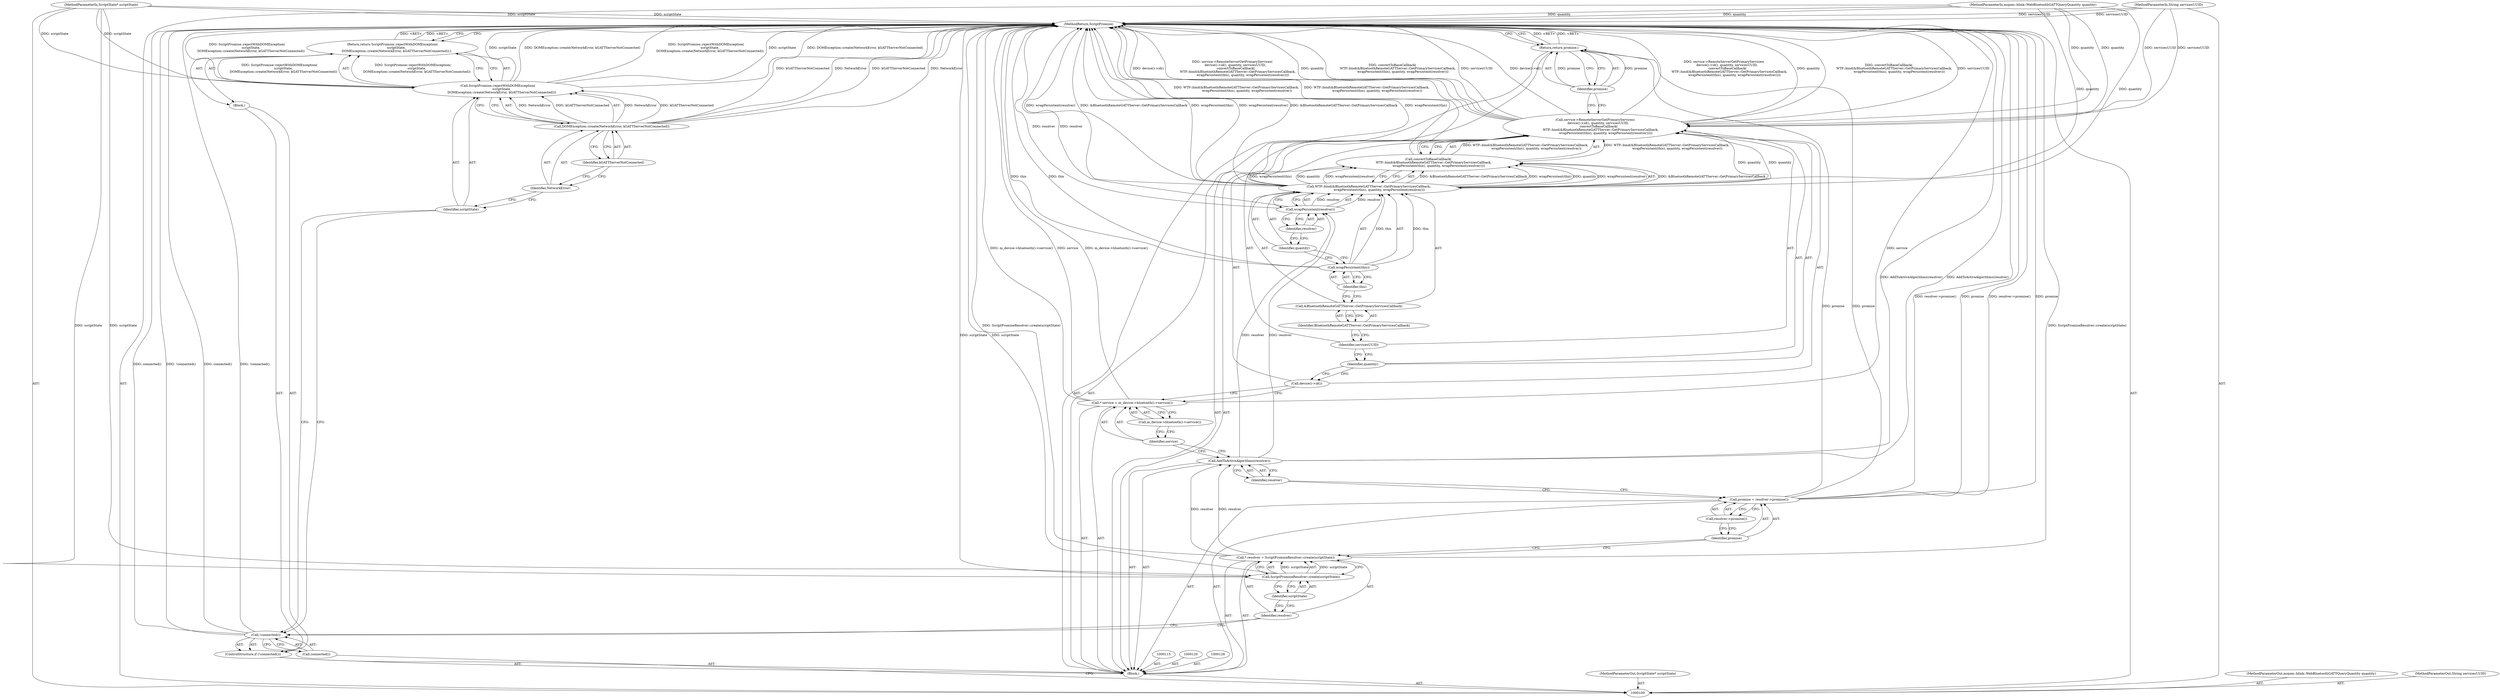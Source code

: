 digraph "0_Chrome_2bceda4948deeaed0a5a99305d0d488eb952f64f_0" {
"1000145" [label="(MethodReturn,ScriptPromise)"];
"1000116" [label="(Call,* resolver = ScriptPromiseResolver::create(scriptState))"];
"1000117" [label="(Identifier,resolver)"];
"1000118" [label="(Call,ScriptPromiseResolver::create(scriptState))"];
"1000119" [label="(Identifier,scriptState)"];
"1000121" [label="(Call,promise = resolver->promise())"];
"1000122" [label="(Identifier,promise)"];
"1000123" [label="(Call,resolver->promise())"];
"1000125" [label="(Identifier,resolver)"];
"1000124" [label="(Call,AddToActiveAlgorithms(resolver))"];
"1000127" [label="(Call,* service = m_device->bluetooth()->service())"];
"1000128" [label="(Identifier,service)"];
"1000129" [label="(Call,m_device->bluetooth()->service())"];
"1000130" [label="(Call,service->RemoteServerGetPrimaryServices(\n      device()->id(), quantity, servicesUUID,\n       convertToBaseCallback(\n           WTF::bind(&BluetoothRemoteGATTServer::GetPrimaryServicesCallback,\n                     wrapPersistent(this), quantity, wrapPersistent(resolver)))))"];
"1000132" [label="(Identifier,quantity)"];
"1000133" [label="(Identifier,servicesUUID)"];
"1000131" [label="(Call,device()->id())"];
"1000134" [label="(Call,convertToBaseCallback(\n           WTF::bind(&BluetoothRemoteGATTServer::GetPrimaryServicesCallback,\n                     wrapPersistent(this), quantity, wrapPersistent(resolver))))"];
"1000135" [label="(Call,WTF::bind(&BluetoothRemoteGATTServer::GetPrimaryServicesCallback,\n                     wrapPersistent(this), quantity, wrapPersistent(resolver)))"];
"1000136" [label="(Call,&BluetoothRemoteGATTServer::GetPrimaryServicesCallback)"];
"1000137" [label="(Identifier,BluetoothRemoteGATTServer::GetPrimaryServicesCallback)"];
"1000101" [label="(MethodParameterIn,ScriptState* scriptState)"];
"1000220" [label="(MethodParameterOut,ScriptState* scriptState)"];
"1000138" [label="(Call,wrapPersistent(this))"];
"1000139" [label="(Identifier,this)"];
"1000140" [label="(Identifier,quantity)"];
"1000141" [label="(Call,wrapPersistent(resolver))"];
"1000142" [label="(Identifier,resolver)"];
"1000143" [label="(Return,return promise;)"];
"1000144" [label="(Identifier,promise)"];
"1000102" [label="(MethodParameterIn,mojom::blink::WebBluetoothGATTQueryQuantity quantity)"];
"1000221" [label="(MethodParameterOut,mojom::blink::WebBluetoothGATTQueryQuantity quantity)"];
"1000104" [label="(Block,)"];
"1000103" [label="(MethodParameterIn,String servicesUUID)"];
"1000222" [label="(MethodParameterOut,String servicesUUID)"];
"1000105" [label="(ControlStructure,if (!connected()))"];
"1000108" [label="(Block,)"];
"1000106" [label="(Call,!connected())"];
"1000107" [label="(Call,connected())"];
"1000110" [label="(Call,ScriptPromise::rejectWithDOMException(\n        scriptState,\n        DOMException::create(NetworkError, kGATTServerNotConnected)))"];
"1000109" [label="(Return,return ScriptPromise::rejectWithDOMException(\n        scriptState,\n        DOMException::create(NetworkError, kGATTServerNotConnected));)"];
"1000111" [label="(Identifier,scriptState)"];
"1000113" [label="(Identifier,NetworkError)"];
"1000114" [label="(Identifier,kGATTServerNotConnected)"];
"1000112" [label="(Call,DOMException::create(NetworkError, kGATTServerNotConnected))"];
"1000145" -> "1000100"  [label="AST: "];
"1000145" -> "1000109"  [label="CFG: "];
"1000145" -> "1000143"  [label="CFG: "];
"1000130" -> "1000145"  [label="DDG: service->RemoteServerGetPrimaryServices(\n      device()->id(), quantity, servicesUUID,\n       convertToBaseCallback(\n           WTF::bind(&BluetoothRemoteGATTServer::GetPrimaryServicesCallback,\n                     wrapPersistent(this), quantity, wrapPersistent(resolver))))"];
"1000130" -> "1000145"  [label="DDG: quantity"];
"1000130" -> "1000145"  [label="DDG: convertToBaseCallback(\n           WTF::bind(&BluetoothRemoteGATTServer::GetPrimaryServicesCallback,\n                     wrapPersistent(this), quantity, wrapPersistent(resolver)))"];
"1000130" -> "1000145"  [label="DDG: servicesUUID"];
"1000130" -> "1000145"  [label="DDG: device()->id()"];
"1000141" -> "1000145"  [label="DDG: resolver"];
"1000106" -> "1000145"  [label="DDG: connected()"];
"1000106" -> "1000145"  [label="DDG: !connected()"];
"1000112" -> "1000145"  [label="DDG: kGATTServerNotConnected"];
"1000112" -> "1000145"  [label="DDG: NetworkError"];
"1000116" -> "1000145"  [label="DDG: ScriptPromiseResolver::create(scriptState)"];
"1000118" -> "1000145"  [label="DDG: scriptState"];
"1000121" -> "1000145"  [label="DDG: resolver->promise()"];
"1000121" -> "1000145"  [label="DDG: promise"];
"1000135" -> "1000145"  [label="DDG: wrapPersistent(resolver)"];
"1000135" -> "1000145"  [label="DDG: &BluetoothRemoteGATTServer::GetPrimaryServicesCallback"];
"1000135" -> "1000145"  [label="DDG: wrapPersistent(this)"];
"1000138" -> "1000145"  [label="DDG: this"];
"1000127" -> "1000145"  [label="DDG: m_device->bluetooth()->service()"];
"1000127" -> "1000145"  [label="DDG: service"];
"1000103" -> "1000145"  [label="DDG: servicesUUID"];
"1000102" -> "1000145"  [label="DDG: quantity"];
"1000110" -> "1000145"  [label="DDG: DOMException::create(NetworkError, kGATTServerNotConnected)"];
"1000110" -> "1000145"  [label="DDG: ScriptPromise::rejectWithDOMException(\n        scriptState,\n        DOMException::create(NetworkError, kGATTServerNotConnected))"];
"1000110" -> "1000145"  [label="DDG: scriptState"];
"1000134" -> "1000145"  [label="DDG: WTF::bind(&BluetoothRemoteGATTServer::GetPrimaryServicesCallback,\n                     wrapPersistent(this), quantity, wrapPersistent(resolver))"];
"1000101" -> "1000145"  [label="DDG: scriptState"];
"1000124" -> "1000145"  [label="DDG: AddToActiveAlgorithms(resolver)"];
"1000143" -> "1000145"  [label="DDG: <RET>"];
"1000109" -> "1000145"  [label="DDG: <RET>"];
"1000116" -> "1000104"  [label="AST: "];
"1000116" -> "1000118"  [label="CFG: "];
"1000117" -> "1000116"  [label="AST: "];
"1000118" -> "1000116"  [label="AST: "];
"1000122" -> "1000116"  [label="CFG: "];
"1000116" -> "1000145"  [label="DDG: ScriptPromiseResolver::create(scriptState)"];
"1000118" -> "1000116"  [label="DDG: scriptState"];
"1000116" -> "1000124"  [label="DDG: resolver"];
"1000117" -> "1000116"  [label="AST: "];
"1000117" -> "1000106"  [label="CFG: "];
"1000119" -> "1000117"  [label="CFG: "];
"1000118" -> "1000116"  [label="AST: "];
"1000118" -> "1000119"  [label="CFG: "];
"1000119" -> "1000118"  [label="AST: "];
"1000116" -> "1000118"  [label="CFG: "];
"1000118" -> "1000145"  [label="DDG: scriptState"];
"1000118" -> "1000116"  [label="DDG: scriptState"];
"1000101" -> "1000118"  [label="DDG: scriptState"];
"1000119" -> "1000118"  [label="AST: "];
"1000119" -> "1000117"  [label="CFG: "];
"1000118" -> "1000119"  [label="CFG: "];
"1000121" -> "1000104"  [label="AST: "];
"1000121" -> "1000123"  [label="CFG: "];
"1000122" -> "1000121"  [label="AST: "];
"1000123" -> "1000121"  [label="AST: "];
"1000125" -> "1000121"  [label="CFG: "];
"1000121" -> "1000145"  [label="DDG: resolver->promise()"];
"1000121" -> "1000145"  [label="DDG: promise"];
"1000121" -> "1000143"  [label="DDG: promise"];
"1000122" -> "1000121"  [label="AST: "];
"1000122" -> "1000116"  [label="CFG: "];
"1000123" -> "1000122"  [label="CFG: "];
"1000123" -> "1000121"  [label="AST: "];
"1000123" -> "1000122"  [label="CFG: "];
"1000121" -> "1000123"  [label="CFG: "];
"1000125" -> "1000124"  [label="AST: "];
"1000125" -> "1000121"  [label="CFG: "];
"1000124" -> "1000125"  [label="CFG: "];
"1000124" -> "1000104"  [label="AST: "];
"1000124" -> "1000125"  [label="CFG: "];
"1000125" -> "1000124"  [label="AST: "];
"1000128" -> "1000124"  [label="CFG: "];
"1000124" -> "1000145"  [label="DDG: AddToActiveAlgorithms(resolver)"];
"1000116" -> "1000124"  [label="DDG: resolver"];
"1000124" -> "1000141"  [label="DDG: resolver"];
"1000127" -> "1000104"  [label="AST: "];
"1000127" -> "1000129"  [label="CFG: "];
"1000128" -> "1000127"  [label="AST: "];
"1000129" -> "1000127"  [label="AST: "];
"1000131" -> "1000127"  [label="CFG: "];
"1000127" -> "1000145"  [label="DDG: m_device->bluetooth()->service()"];
"1000127" -> "1000145"  [label="DDG: service"];
"1000128" -> "1000127"  [label="AST: "];
"1000128" -> "1000124"  [label="CFG: "];
"1000129" -> "1000128"  [label="CFG: "];
"1000129" -> "1000127"  [label="AST: "];
"1000129" -> "1000128"  [label="CFG: "];
"1000127" -> "1000129"  [label="CFG: "];
"1000130" -> "1000104"  [label="AST: "];
"1000130" -> "1000134"  [label="CFG: "];
"1000131" -> "1000130"  [label="AST: "];
"1000132" -> "1000130"  [label="AST: "];
"1000133" -> "1000130"  [label="AST: "];
"1000134" -> "1000130"  [label="AST: "];
"1000144" -> "1000130"  [label="CFG: "];
"1000130" -> "1000145"  [label="DDG: service->RemoteServerGetPrimaryServices(\n      device()->id(), quantity, servicesUUID,\n       convertToBaseCallback(\n           WTF::bind(&BluetoothRemoteGATTServer::GetPrimaryServicesCallback,\n                     wrapPersistent(this), quantity, wrapPersistent(resolver))))"];
"1000130" -> "1000145"  [label="DDG: quantity"];
"1000130" -> "1000145"  [label="DDG: convertToBaseCallback(\n           WTF::bind(&BluetoothRemoteGATTServer::GetPrimaryServicesCallback,\n                     wrapPersistent(this), quantity, wrapPersistent(resolver)))"];
"1000130" -> "1000145"  [label="DDG: servicesUUID"];
"1000130" -> "1000145"  [label="DDG: device()->id()"];
"1000135" -> "1000130"  [label="DDG: quantity"];
"1000102" -> "1000130"  [label="DDG: quantity"];
"1000103" -> "1000130"  [label="DDG: servicesUUID"];
"1000134" -> "1000130"  [label="DDG: WTF::bind(&BluetoothRemoteGATTServer::GetPrimaryServicesCallback,\n                     wrapPersistent(this), quantity, wrapPersistent(resolver))"];
"1000132" -> "1000130"  [label="AST: "];
"1000132" -> "1000131"  [label="CFG: "];
"1000133" -> "1000132"  [label="CFG: "];
"1000133" -> "1000130"  [label="AST: "];
"1000133" -> "1000132"  [label="CFG: "];
"1000137" -> "1000133"  [label="CFG: "];
"1000131" -> "1000130"  [label="AST: "];
"1000131" -> "1000127"  [label="CFG: "];
"1000132" -> "1000131"  [label="CFG: "];
"1000134" -> "1000130"  [label="AST: "];
"1000134" -> "1000135"  [label="CFG: "];
"1000135" -> "1000134"  [label="AST: "];
"1000130" -> "1000134"  [label="CFG: "];
"1000134" -> "1000145"  [label="DDG: WTF::bind(&BluetoothRemoteGATTServer::GetPrimaryServicesCallback,\n                     wrapPersistent(this), quantity, wrapPersistent(resolver))"];
"1000134" -> "1000130"  [label="DDG: WTF::bind(&BluetoothRemoteGATTServer::GetPrimaryServicesCallback,\n                     wrapPersistent(this), quantity, wrapPersistent(resolver))"];
"1000135" -> "1000134"  [label="DDG: &BluetoothRemoteGATTServer::GetPrimaryServicesCallback"];
"1000135" -> "1000134"  [label="DDG: wrapPersistent(this)"];
"1000135" -> "1000134"  [label="DDG: quantity"];
"1000135" -> "1000134"  [label="DDG: wrapPersistent(resolver)"];
"1000135" -> "1000134"  [label="AST: "];
"1000135" -> "1000141"  [label="CFG: "];
"1000136" -> "1000135"  [label="AST: "];
"1000138" -> "1000135"  [label="AST: "];
"1000140" -> "1000135"  [label="AST: "];
"1000141" -> "1000135"  [label="AST: "];
"1000134" -> "1000135"  [label="CFG: "];
"1000135" -> "1000145"  [label="DDG: wrapPersistent(resolver)"];
"1000135" -> "1000145"  [label="DDG: &BluetoothRemoteGATTServer::GetPrimaryServicesCallback"];
"1000135" -> "1000145"  [label="DDG: wrapPersistent(this)"];
"1000135" -> "1000130"  [label="DDG: quantity"];
"1000135" -> "1000134"  [label="DDG: &BluetoothRemoteGATTServer::GetPrimaryServicesCallback"];
"1000135" -> "1000134"  [label="DDG: wrapPersistent(this)"];
"1000135" -> "1000134"  [label="DDG: quantity"];
"1000135" -> "1000134"  [label="DDG: wrapPersistent(resolver)"];
"1000138" -> "1000135"  [label="DDG: this"];
"1000102" -> "1000135"  [label="DDG: quantity"];
"1000141" -> "1000135"  [label="DDG: resolver"];
"1000136" -> "1000135"  [label="AST: "];
"1000136" -> "1000137"  [label="CFG: "];
"1000137" -> "1000136"  [label="AST: "];
"1000139" -> "1000136"  [label="CFG: "];
"1000137" -> "1000136"  [label="AST: "];
"1000137" -> "1000133"  [label="CFG: "];
"1000136" -> "1000137"  [label="CFG: "];
"1000101" -> "1000100"  [label="AST: "];
"1000101" -> "1000145"  [label="DDG: scriptState"];
"1000101" -> "1000110"  [label="DDG: scriptState"];
"1000101" -> "1000118"  [label="DDG: scriptState"];
"1000220" -> "1000100"  [label="AST: "];
"1000138" -> "1000135"  [label="AST: "];
"1000138" -> "1000139"  [label="CFG: "];
"1000139" -> "1000138"  [label="AST: "];
"1000140" -> "1000138"  [label="CFG: "];
"1000138" -> "1000145"  [label="DDG: this"];
"1000138" -> "1000135"  [label="DDG: this"];
"1000139" -> "1000138"  [label="AST: "];
"1000139" -> "1000136"  [label="CFG: "];
"1000138" -> "1000139"  [label="CFG: "];
"1000140" -> "1000135"  [label="AST: "];
"1000140" -> "1000138"  [label="CFG: "];
"1000142" -> "1000140"  [label="CFG: "];
"1000141" -> "1000135"  [label="AST: "];
"1000141" -> "1000142"  [label="CFG: "];
"1000142" -> "1000141"  [label="AST: "];
"1000135" -> "1000141"  [label="CFG: "];
"1000141" -> "1000145"  [label="DDG: resolver"];
"1000141" -> "1000135"  [label="DDG: resolver"];
"1000124" -> "1000141"  [label="DDG: resolver"];
"1000142" -> "1000141"  [label="AST: "];
"1000142" -> "1000140"  [label="CFG: "];
"1000141" -> "1000142"  [label="CFG: "];
"1000143" -> "1000104"  [label="AST: "];
"1000143" -> "1000144"  [label="CFG: "];
"1000144" -> "1000143"  [label="AST: "];
"1000145" -> "1000143"  [label="CFG: "];
"1000143" -> "1000145"  [label="DDG: <RET>"];
"1000144" -> "1000143"  [label="DDG: promise"];
"1000121" -> "1000143"  [label="DDG: promise"];
"1000144" -> "1000143"  [label="AST: "];
"1000144" -> "1000130"  [label="CFG: "];
"1000143" -> "1000144"  [label="CFG: "];
"1000144" -> "1000143"  [label="DDG: promise"];
"1000102" -> "1000100"  [label="AST: "];
"1000102" -> "1000145"  [label="DDG: quantity"];
"1000102" -> "1000130"  [label="DDG: quantity"];
"1000102" -> "1000135"  [label="DDG: quantity"];
"1000221" -> "1000100"  [label="AST: "];
"1000104" -> "1000100"  [label="AST: "];
"1000105" -> "1000104"  [label="AST: "];
"1000115" -> "1000104"  [label="AST: "];
"1000116" -> "1000104"  [label="AST: "];
"1000120" -> "1000104"  [label="AST: "];
"1000121" -> "1000104"  [label="AST: "];
"1000124" -> "1000104"  [label="AST: "];
"1000126" -> "1000104"  [label="AST: "];
"1000127" -> "1000104"  [label="AST: "];
"1000130" -> "1000104"  [label="AST: "];
"1000143" -> "1000104"  [label="AST: "];
"1000103" -> "1000100"  [label="AST: "];
"1000103" -> "1000145"  [label="DDG: servicesUUID"];
"1000103" -> "1000130"  [label="DDG: servicesUUID"];
"1000222" -> "1000100"  [label="AST: "];
"1000105" -> "1000104"  [label="AST: "];
"1000106" -> "1000105"  [label="AST: "];
"1000108" -> "1000105"  [label="AST: "];
"1000108" -> "1000105"  [label="AST: "];
"1000109" -> "1000108"  [label="AST: "];
"1000106" -> "1000105"  [label="AST: "];
"1000106" -> "1000107"  [label="CFG: "];
"1000107" -> "1000106"  [label="AST: "];
"1000111" -> "1000106"  [label="CFG: "];
"1000117" -> "1000106"  [label="CFG: "];
"1000106" -> "1000145"  [label="DDG: connected()"];
"1000106" -> "1000145"  [label="DDG: !connected()"];
"1000107" -> "1000106"  [label="AST: "];
"1000107" -> "1000100"  [label="CFG: "];
"1000106" -> "1000107"  [label="CFG: "];
"1000110" -> "1000109"  [label="AST: "];
"1000110" -> "1000112"  [label="CFG: "];
"1000111" -> "1000110"  [label="AST: "];
"1000112" -> "1000110"  [label="AST: "];
"1000109" -> "1000110"  [label="CFG: "];
"1000110" -> "1000145"  [label="DDG: DOMException::create(NetworkError, kGATTServerNotConnected)"];
"1000110" -> "1000145"  [label="DDG: ScriptPromise::rejectWithDOMException(\n        scriptState,\n        DOMException::create(NetworkError, kGATTServerNotConnected))"];
"1000110" -> "1000145"  [label="DDG: scriptState"];
"1000110" -> "1000109"  [label="DDG: ScriptPromise::rejectWithDOMException(\n        scriptState,\n        DOMException::create(NetworkError, kGATTServerNotConnected))"];
"1000101" -> "1000110"  [label="DDG: scriptState"];
"1000112" -> "1000110"  [label="DDG: NetworkError"];
"1000112" -> "1000110"  [label="DDG: kGATTServerNotConnected"];
"1000109" -> "1000108"  [label="AST: "];
"1000109" -> "1000110"  [label="CFG: "];
"1000110" -> "1000109"  [label="AST: "];
"1000145" -> "1000109"  [label="CFG: "];
"1000109" -> "1000145"  [label="DDG: <RET>"];
"1000110" -> "1000109"  [label="DDG: ScriptPromise::rejectWithDOMException(\n        scriptState,\n        DOMException::create(NetworkError, kGATTServerNotConnected))"];
"1000111" -> "1000110"  [label="AST: "];
"1000111" -> "1000106"  [label="CFG: "];
"1000113" -> "1000111"  [label="CFG: "];
"1000113" -> "1000112"  [label="AST: "];
"1000113" -> "1000111"  [label="CFG: "];
"1000114" -> "1000113"  [label="CFG: "];
"1000114" -> "1000112"  [label="AST: "];
"1000114" -> "1000113"  [label="CFG: "];
"1000112" -> "1000114"  [label="CFG: "];
"1000112" -> "1000110"  [label="AST: "];
"1000112" -> "1000114"  [label="CFG: "];
"1000113" -> "1000112"  [label="AST: "];
"1000114" -> "1000112"  [label="AST: "];
"1000110" -> "1000112"  [label="CFG: "];
"1000112" -> "1000145"  [label="DDG: kGATTServerNotConnected"];
"1000112" -> "1000145"  [label="DDG: NetworkError"];
"1000112" -> "1000110"  [label="DDG: NetworkError"];
"1000112" -> "1000110"  [label="DDG: kGATTServerNotConnected"];
}
